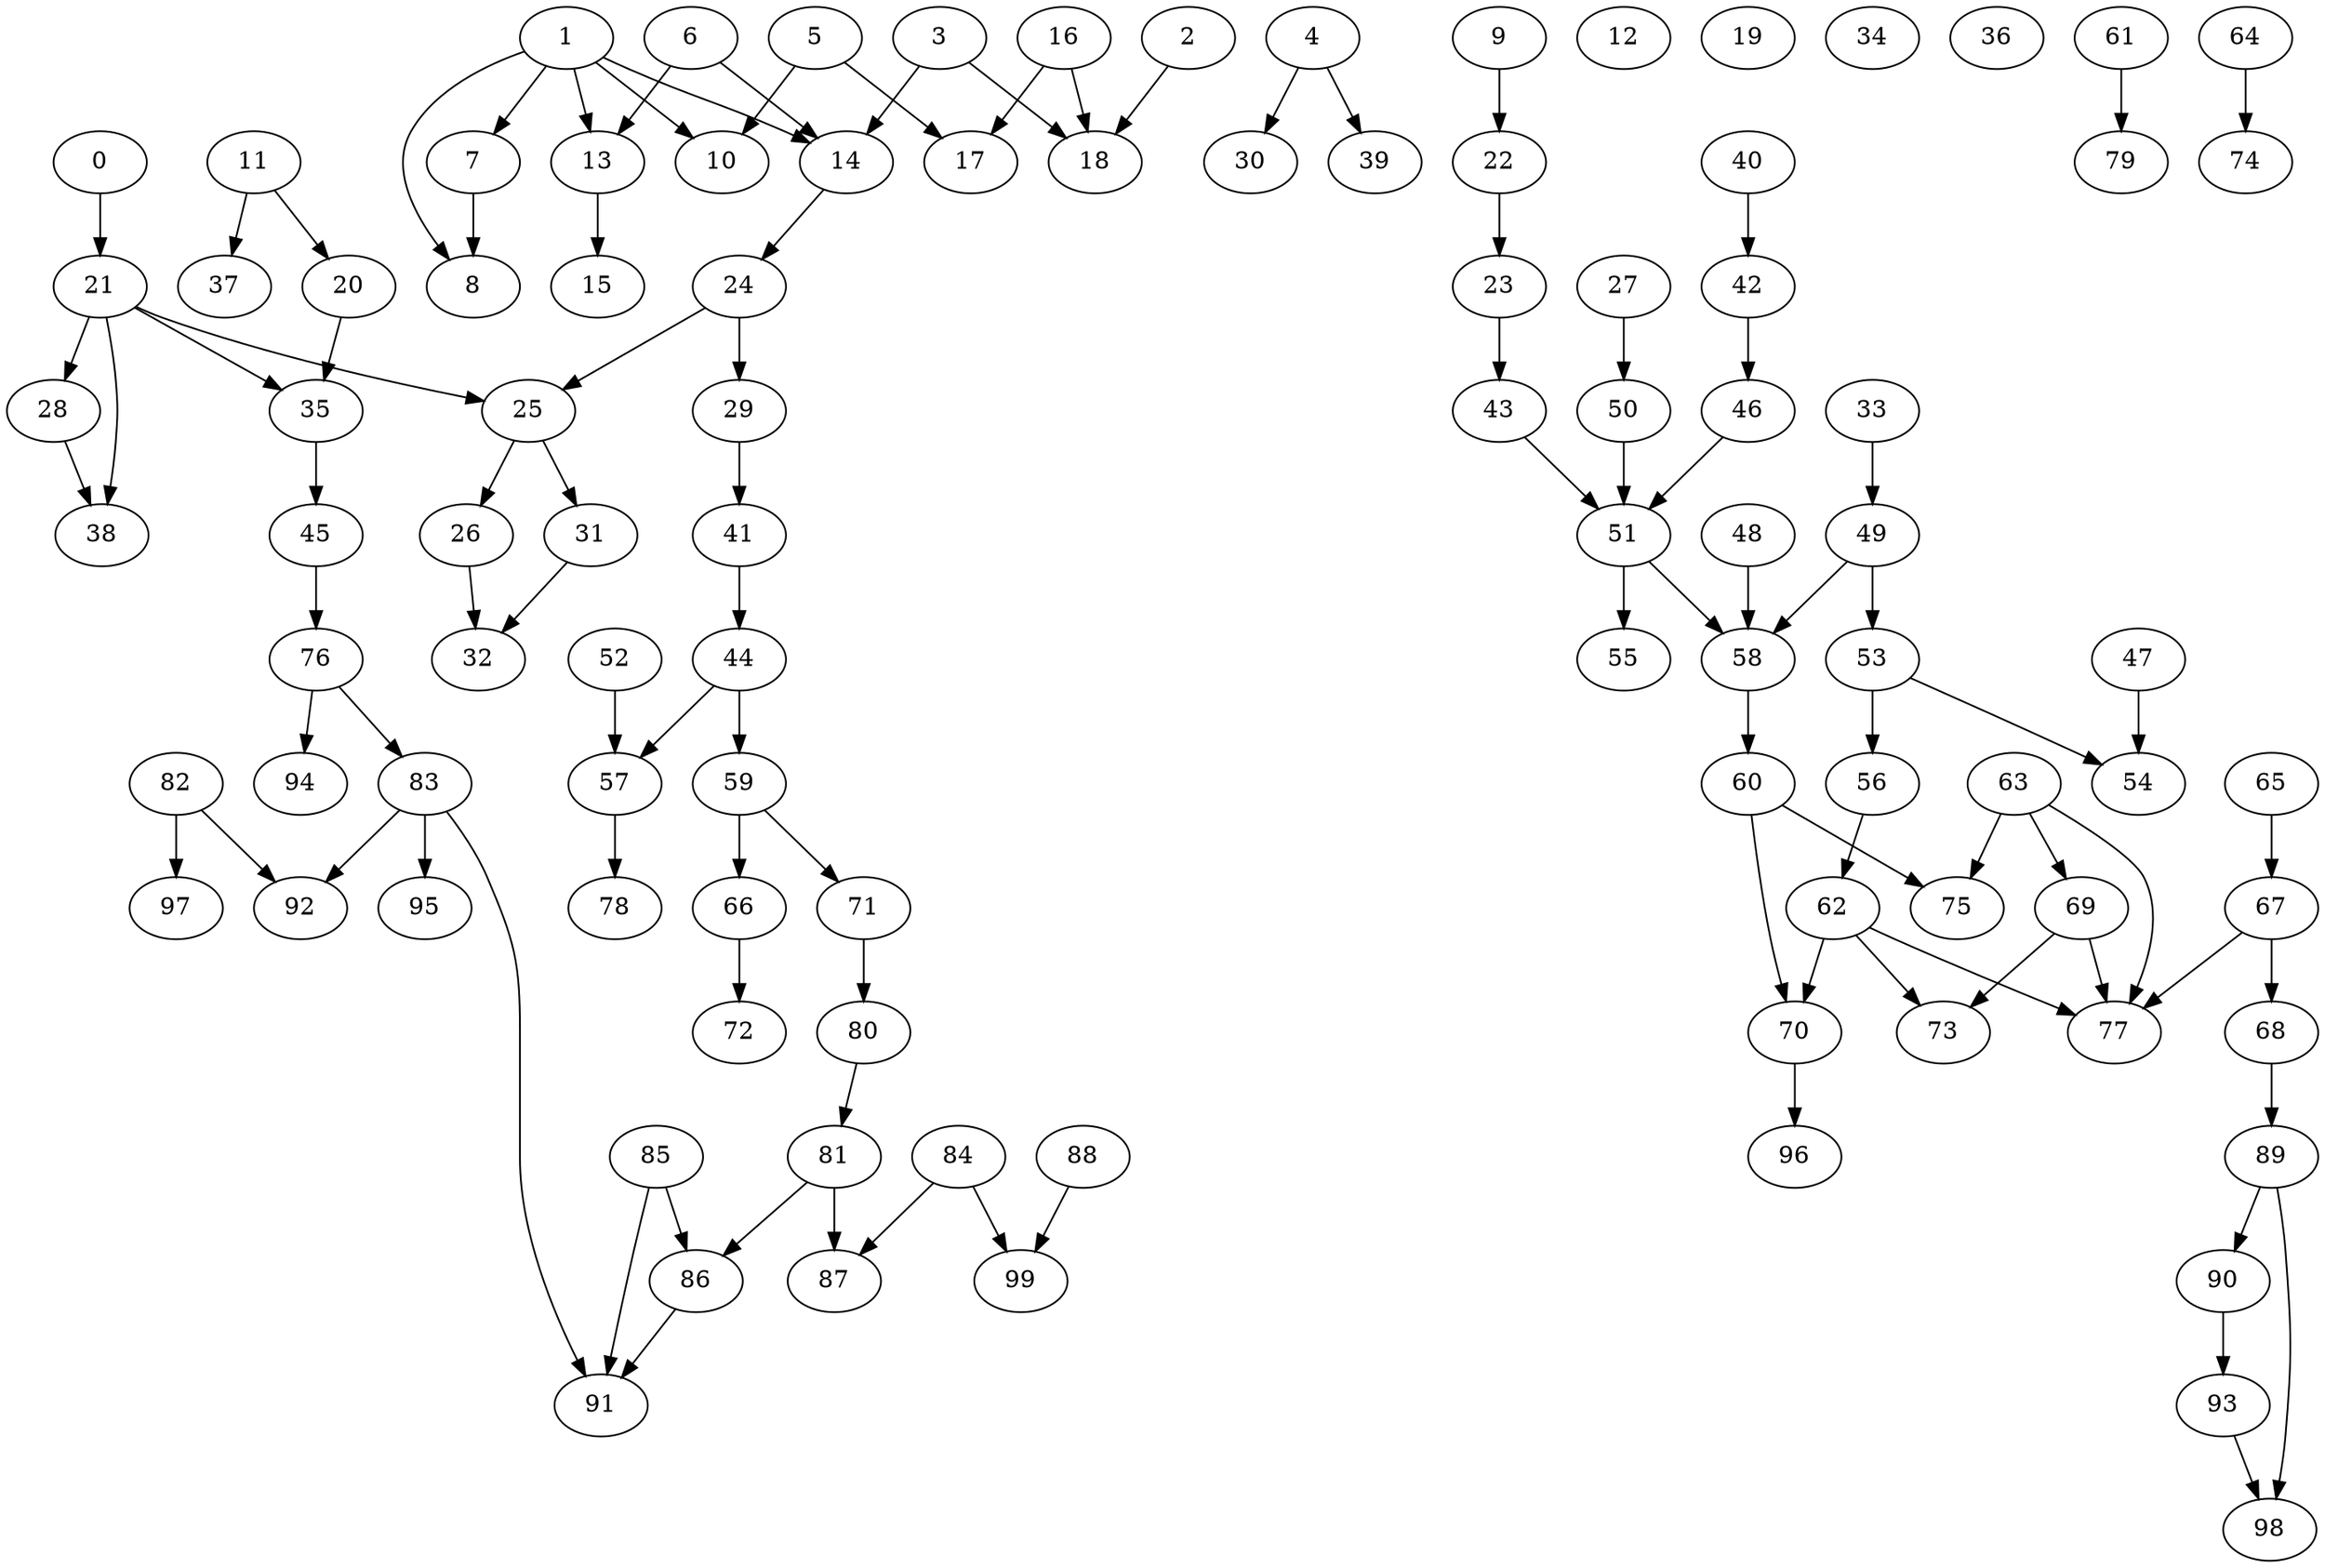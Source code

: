 digraph G {
	0;
	0 -> 21;
	1;
	1 -> 7;
	1 -> 8;
	1 -> 10;
	1 -> 13;
	1 -> 14;
	2;
	2 -> 18;
	3;
	3 -> 14;
	3 -> 18;
	4;
	4 -> 30;
	4 -> 39;
	5;
	5 -> 10;
	5 -> 17;
	6;
	6 -> 14;
	6 -> 13;
	7;
	7 -> 8;
	8;
	9;
	9 -> 22;
	10;
	11;
	11 -> 20;
	11 -> 37;
	12;
	13;
	13 -> 15;
	14;
	14 -> 24;
	15;
	16;
	16 -> 18;
	16 -> 17;
	17;
	18;
	19;
	20;
	20 -> 35;
	21;
	21 -> 35;
	21 -> 25;
	21 -> 28;
	21 -> 38;
	22;
	22 -> 23;
	23;
	23 -> 43;
	24;
	24 -> 25;
	24 -> 29;
	25;
	25 -> 31;
	25 -> 26;
	26;
	26 -> 32;
	27;
	27 -> 50;
	28;
	28 -> 38;
	29;
	29 -> 41;
	30;
	31;
	31 -> 32;
	32;
	33;
	33 -> 49;
	34;
	35;
	35 -> 45;
	36;
	37;
	38;
	39;
	40;
	40 -> 42;
	41;
	41 -> 44;
	42;
	42 -> 46;
	43;
	43 -> 51;
	44;
	44 -> 57;
	44 -> 59;
	45;
	45 -> 76;
	46;
	46 -> 51;
	47;
	47 -> 54;
	48;
	48 -> 58;
	49;
	49 -> 53;
	49 -> 58;
	50;
	50 -> 51;
	51;
	51 -> 55;
	51 -> 58;
	52;
	52 -> 57;
	53;
	53 -> 56;
	53 -> 54;
	54;
	55;
	56;
	56 -> 62;
	57;
	57 -> 78;
	58;
	58 -> 60;
	59;
	59 -> 66;
	59 -> 71;
	60;
	60 -> 70;
	60 -> 75;
	61;
	61 -> 79;
	62;
	62 -> 70;
	62 -> 77;
	62 -> 73;
	63;
	63 -> 75;
	63 -> 69;
	63 -> 77;
	64;
	64 -> 74;
	65;
	65 -> 67;
	66;
	66 -> 72;
	67;
	67 -> 68;
	67 -> 77;
	68;
	68 -> 89;
	69;
	69 -> 77;
	69 -> 73;
	70;
	70 -> 96;
	71;
	71 -> 80;
	72;
	73;
	74;
	75;
	76;
	76 -> 83;
	76 -> 94;
	77;
	78;
	79;
	80;
	80 -> 81;
	81;
	81 -> 86;
	81 -> 87;
	82;
	82 -> 92;
	82 -> 97;
	83;
	83 -> 91;
	83 -> 92;
	83 -> 95;
	84;
	84 -> 99;
	84 -> 87;
	85;
	85 -> 86;
	85 -> 91;
	86;
	86 -> 91;
	87;
	88;
	88 -> 99;
	89;
	89 -> 90;
	89 -> 98;
	90;
	90 -> 93;
	91;
	92;
	93;
	93 -> 98;
	94;
	95;
	96;
	97;
	98;
	99;
}
